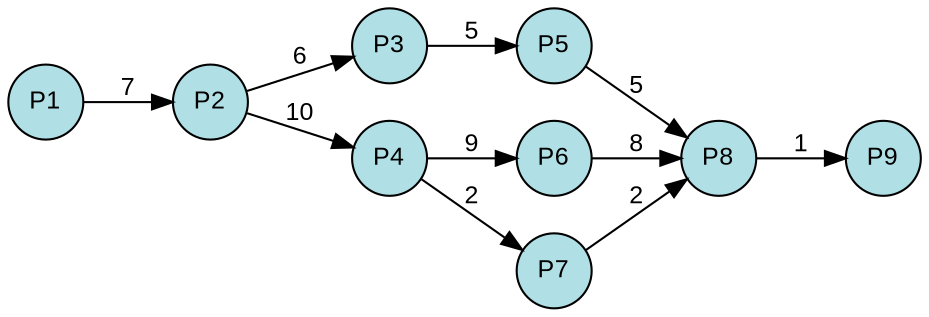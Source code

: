 digraph {
  splines=true;
node [margin=0 fontname=arial fontcolor=black fontsize=12 shape=circle width=0.5 fixedsize=true style=filled fillcolor=powderblue]
  1 [label="P1"]
  2 [label="P2"]
  3 [label="P3"]
  4 [label="P4"]
  5 [label="P5"]
  6 [label="P6"]
  7 [label="P7"]
  8 [label="P8"]
  9 [label="P9"]
rankdir=LR
edge [margin=0 fontname=arial fontcolor=black fontsize=12]
	1 -> 2 [label="7"]
	2 -> 3 [label="6"]
	2 -> 4 [label="10"]
	3 -> 5 [label="5"]
	4 -> 6 [label="9"]
	4 -> 7 [label="2"]
	5 -> 8 [label="5"]
	6 -> 8 [label="8"]
	7 -> 8 [label="2"]
	8 -> 9 [label="1"]
	{rank=same  1 }
	{rank=same  2 }
	{rank=same  3, 4 }
	{rank=same  5, 6, 7 }
	{rank=same  8 }
	{rank=same  9 }
} 
